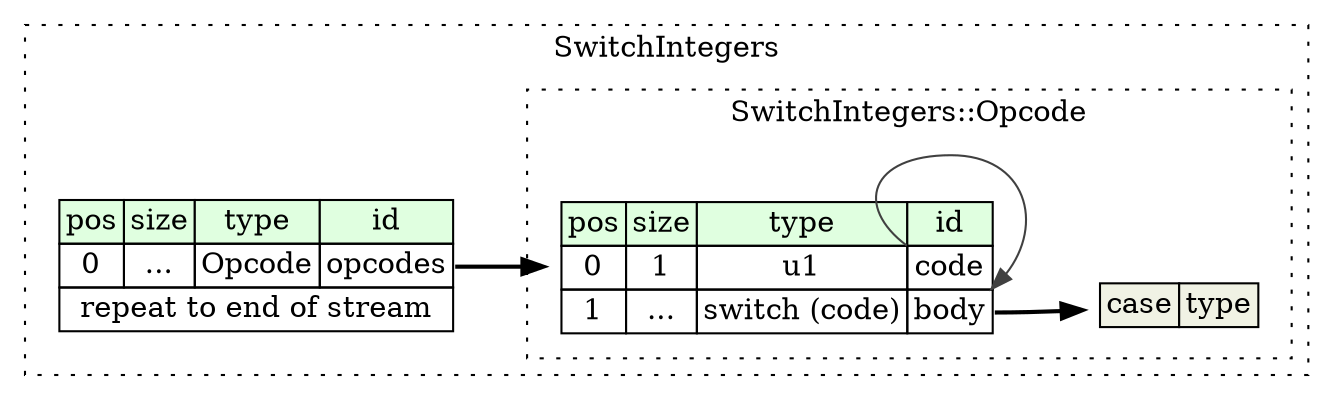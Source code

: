 digraph {
	rankdir=LR;
	node [shape=plaintext];
	subgraph cluster__switch_integers {
		label="SwitchIntegers";
		graph[style=dotted];

		switch_integers__seq [label=<<TABLE BORDER="0" CELLBORDER="1" CELLSPACING="0">
			<TR><TD BGCOLOR="#E0FFE0">pos</TD><TD BGCOLOR="#E0FFE0">size</TD><TD BGCOLOR="#E0FFE0">type</TD><TD BGCOLOR="#E0FFE0">id</TD></TR>
			<TR><TD PORT="opcodes_pos">0</TD><TD PORT="opcodes_size">...</TD><TD>Opcode</TD><TD PORT="opcodes_type">opcodes</TD></TR>
			<TR><TD COLSPAN="4" PORT="opcodes__repeat">repeat to end of stream</TD></TR>
		</TABLE>>];
		subgraph cluster__opcode {
			label="SwitchIntegers::Opcode";
			graph[style=dotted];

			opcode__seq [label=<<TABLE BORDER="0" CELLBORDER="1" CELLSPACING="0">
				<TR><TD BGCOLOR="#E0FFE0">pos</TD><TD BGCOLOR="#E0FFE0">size</TD><TD BGCOLOR="#E0FFE0">type</TD><TD BGCOLOR="#E0FFE0">id</TD></TR>
				<TR><TD PORT="code_pos">0</TD><TD PORT="code_size">1</TD><TD>u1</TD><TD PORT="code_type">code</TD></TR>
				<TR><TD PORT="body_pos">1</TD><TD PORT="body_size">...</TD><TD>switch (code)</TD><TD PORT="body_type">body</TD></TR>
			</TABLE>>];
opcode__seq_body_switch [label=<<TABLE BORDER="0" CELLBORDER="1" CELLSPACING="0">
	<TR><TD BGCOLOR="#F0F2E4">case</TD><TD BGCOLOR="#F0F2E4">type</TD></TR>
</TABLE>>];
		}
	}
	switch_integers__seq:opcodes_type -> opcode__seq [style=bold];
	opcode__seq:body_type -> opcode__seq_body_switch [style=bold];
	opcode__seq:code_type -> opcode__seq:body_type [color="#404040"];
}
